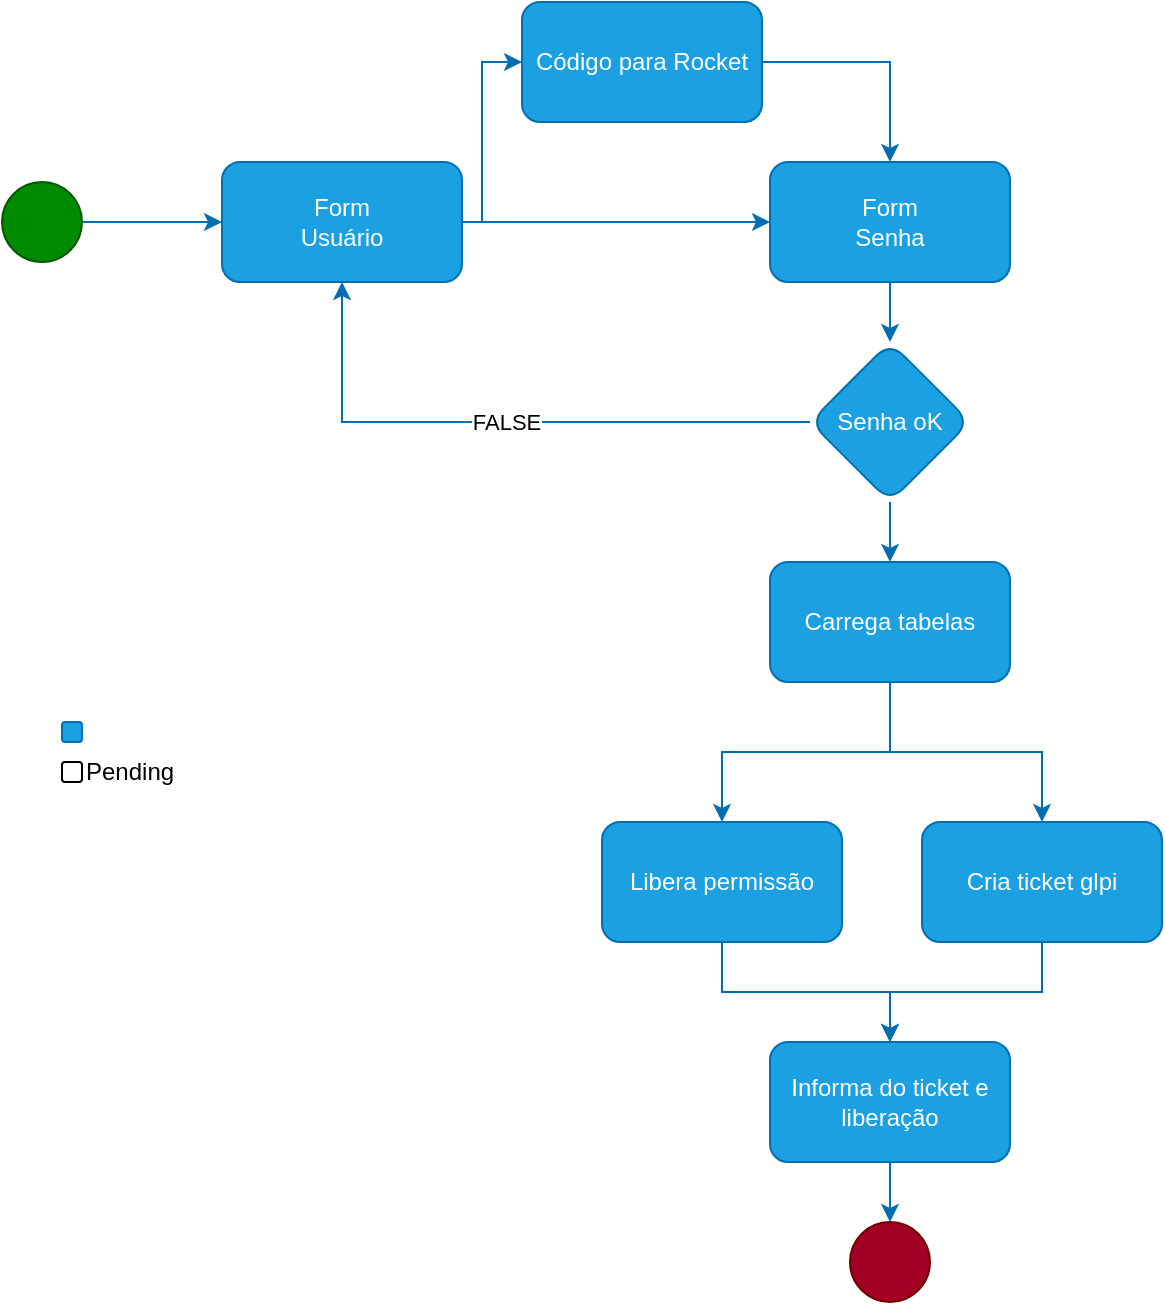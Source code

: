 <mxfile>
    <diagram id="CQ-E3pTUVAAmznHMhiSK" name="Page-1">
        <mxGraphModel dx="1645" dy="624" grid="1" gridSize="10" guides="1" tooltips="1" connect="1" arrows="1" fold="1" page="1" pageScale="1" pageWidth="827" pageHeight="1169" background="none" math="0" shadow="0">
            <root>
                <mxCell id="0"/>
                <mxCell id="1" parent="0"/>
                <mxCell id="MpxOjJPeVTy1EKCFRsP5-7" value="" style="edgeStyle=orthogonalEdgeStyle;rounded=0;orthogonalLoop=1;jettySize=auto;html=1;entryX=0;entryY=0.5;entryDx=0;entryDy=0;fillColor=#1ba1e2;strokeColor=#006EAF;" parent="1" source="MpxOjJPeVTy1EKCFRsP5-1" target="MpxOjJPeVTy1EKCFRsP5-4" edge="1">
                    <mxGeometry relative="1" as="geometry">
                        <mxPoint x="280" y="210" as="targetPoint"/>
                    </mxGeometry>
                </mxCell>
                <mxCell id="MpxOjJPeVTy1EKCFRsP5-9" value="" style="edgeStyle=orthogonalEdgeStyle;rounded=0;orthogonalLoop=1;jettySize=auto;html=1;entryX=0;entryY=0.5;entryDx=0;entryDy=0;fillColor=#1ba1e2;strokeColor=#006EAF;" parent="1" source="MpxOjJPeVTy1EKCFRsP5-1" target="MpxOjJPeVTy1EKCFRsP5-2" edge="1">
                    <mxGeometry relative="1" as="geometry">
                        <mxPoint x="140" y="100" as="targetPoint"/>
                        <Array as="points">
                            <mxPoint x="210" y="210"/>
                            <mxPoint x="210" y="130"/>
                        </Array>
                    </mxGeometry>
                </mxCell>
                <mxCell id="MpxOjJPeVTy1EKCFRsP5-1" value="&lt;div&gt;Form &lt;br&gt;&lt;/div&gt;&lt;div&gt;Usuário&lt;br&gt;&lt;/div&gt;" style="rounded=1;whiteSpace=wrap;html=1;fillColor=#1ba1e2;strokeColor=#006EAF;fontColor=#ffffff;" parent="1" vertex="1">
                    <mxGeometry x="80" y="180" width="120" height="60" as="geometry"/>
                </mxCell>
                <mxCell id="MpxOjJPeVTy1EKCFRsP5-5" value="" style="edgeStyle=orthogonalEdgeStyle;rounded=0;orthogonalLoop=1;jettySize=auto;html=1;fillColor=#1ba1e2;strokeColor=#006EAF;" parent="1" source="MpxOjJPeVTy1EKCFRsP5-2" target="MpxOjJPeVTy1EKCFRsP5-4" edge="1">
                    <mxGeometry relative="1" as="geometry"/>
                </mxCell>
                <mxCell id="MpxOjJPeVTy1EKCFRsP5-2" value="Código para Rocket" style="rounded=1;whiteSpace=wrap;html=1;fillColor=#1ba1e2;strokeColor=#006EAF;fontColor=#ffffff;" parent="1" vertex="1">
                    <mxGeometry x="230" y="100" width="120" height="60" as="geometry"/>
                </mxCell>
                <mxCell id="MpxOjJPeVTy1EKCFRsP5-11" value="" style="edgeStyle=orthogonalEdgeStyle;rounded=0;orthogonalLoop=1;jettySize=auto;html=1;fillColor=#1ba1e2;strokeColor=#006EAF;" parent="1" source="MpxOjJPeVTy1EKCFRsP5-4" target="MpxOjJPeVTy1EKCFRsP5-10" edge="1">
                    <mxGeometry relative="1" as="geometry"/>
                </mxCell>
                <mxCell id="MpxOjJPeVTy1EKCFRsP5-4" value="&lt;div&gt;Form&lt;/div&gt;&lt;div&gt;Senha&lt;br&gt;&lt;/div&gt;" style="rounded=1;whiteSpace=wrap;html=1;fillColor=#1ba1e2;strokeColor=#006EAF;fontColor=#ffffff;" parent="1" vertex="1">
                    <mxGeometry x="354" y="180" width="120" height="60" as="geometry"/>
                </mxCell>
                <mxCell id="MpxOjJPeVTy1EKCFRsP5-13" value="FALSE" style="edgeStyle=orthogonalEdgeStyle;rounded=0;orthogonalLoop=1;jettySize=auto;html=1;entryX=0.5;entryY=1;entryDx=0;entryDy=0;fillColor=#1ba1e2;strokeColor=#006EAF;" parent="1" source="MpxOjJPeVTy1EKCFRsP5-10" target="MpxOjJPeVTy1EKCFRsP5-1" edge="1">
                    <mxGeometry relative="1" as="geometry">
                        <mxPoint x="314" y="310" as="targetPoint"/>
                    </mxGeometry>
                </mxCell>
                <mxCell id="MpxOjJPeVTy1EKCFRsP5-15" value="" style="edgeStyle=orthogonalEdgeStyle;rounded=0;orthogonalLoop=1;jettySize=auto;html=1;fillColor=#1ba1e2;strokeColor=#006EAF;" parent="1" source="MpxOjJPeVTy1EKCFRsP5-10" target="MpxOjJPeVTy1EKCFRsP5-14" edge="1">
                    <mxGeometry relative="1" as="geometry"/>
                </mxCell>
                <mxCell id="MpxOjJPeVTy1EKCFRsP5-10" value="Senha oK" style="rhombus;whiteSpace=wrap;html=1;rounded=1;fillColor=#1ba1e2;strokeColor=#006EAF;fontColor=#ffffff;" parent="1" vertex="1">
                    <mxGeometry x="374" y="270" width="80" height="80" as="geometry"/>
                </mxCell>
                <mxCell id="MpxOjJPeVTy1EKCFRsP5-17" value="" style="edgeStyle=orthogonalEdgeStyle;rounded=0;orthogonalLoop=1;jettySize=auto;html=1;fillColor=#1ba1e2;strokeColor=#006EAF;" parent="1" source="MpxOjJPeVTy1EKCFRsP5-14" target="MpxOjJPeVTy1EKCFRsP5-16" edge="1">
                    <mxGeometry relative="1" as="geometry"/>
                </mxCell>
                <mxCell id="MpxOjJPeVTy1EKCFRsP5-14" value="Carrega tabelas" style="rounded=1;whiteSpace=wrap;html=1;fillColor=#1ba1e2;strokeColor=#006EAF;fontColor=#ffffff;" parent="1" vertex="1">
                    <mxGeometry x="354" y="380" width="120" height="60" as="geometry"/>
                </mxCell>
                <mxCell id="MpxOjJPeVTy1EKCFRsP5-21" value="" style="edgeStyle=orthogonalEdgeStyle;rounded=0;orthogonalLoop=1;jettySize=auto;html=1;fillColor=#1ba1e2;strokeColor=#006EAF;" parent="1" source="MpxOjJPeVTy1EKCFRsP5-16" target="MpxOjJPeVTy1EKCFRsP5-20" edge="1">
                    <mxGeometry relative="1" as="geometry"/>
                </mxCell>
                <mxCell id="MpxOjJPeVTy1EKCFRsP5-16" value="Libera permissão" style="whiteSpace=wrap;html=1;rounded=1;fillColor=#1ba1e2;strokeColor=#006EAF;fontColor=#ffffff;" parent="1" vertex="1">
                    <mxGeometry x="270" y="510" width="120" height="60" as="geometry"/>
                </mxCell>
                <mxCell id="MpxOjJPeVTy1EKCFRsP5-22" value="" style="edgeStyle=orthogonalEdgeStyle;rounded=0;orthogonalLoop=1;jettySize=auto;html=1;fillColor=#1ba1e2;strokeColor=#006EAF;" parent="1" source="MpxOjJPeVTy1EKCFRsP5-18" target="MpxOjJPeVTy1EKCFRsP5-20" edge="1">
                    <mxGeometry relative="1" as="geometry"/>
                </mxCell>
                <mxCell id="MpxOjJPeVTy1EKCFRsP5-18" value="Cria ticket glpi" style="whiteSpace=wrap;html=1;rounded=1;fillColor=#1ba1e2;strokeColor=#006EAF;fontColor=#ffffff;" parent="1" vertex="1">
                    <mxGeometry x="430" y="510" width="120" height="60" as="geometry"/>
                </mxCell>
                <mxCell id="MpxOjJPeVTy1EKCFRsP5-19" value="" style="edgeStyle=orthogonalEdgeStyle;rounded=0;orthogonalLoop=1;jettySize=auto;html=1;entryX=0.5;entryY=0;entryDx=0;entryDy=0;exitX=0.5;exitY=1;exitDx=0;exitDy=0;fillColor=#1ba1e2;strokeColor=#006EAF;" parent="1" source="MpxOjJPeVTy1EKCFRsP5-14" target="MpxOjJPeVTy1EKCFRsP5-18" edge="1">
                    <mxGeometry relative="1" as="geometry">
                        <mxPoint x="424" y="450" as="sourcePoint"/>
                        <mxPoint x="340" y="520" as="targetPoint"/>
                    </mxGeometry>
                </mxCell>
                <mxCell id="T-FEMNvMZECPwDIgLNaZ-2" value="" style="edgeStyle=orthogonalEdgeStyle;rounded=0;orthogonalLoop=1;jettySize=auto;html=1;fillColor=#1ba1e2;strokeColor=#006EAF;" parent="1" source="MpxOjJPeVTy1EKCFRsP5-20" target="T-FEMNvMZECPwDIgLNaZ-1" edge="1">
                    <mxGeometry relative="1" as="geometry"/>
                </mxCell>
                <mxCell id="MpxOjJPeVTy1EKCFRsP5-20" value="Informa do ticket e liberação" style="whiteSpace=wrap;html=1;rounded=1;fillColor=#1ba1e2;strokeColor=#006EAF;fontColor=#ffffff;" parent="1" vertex="1">
                    <mxGeometry x="354" y="620" width="120" height="60" as="geometry"/>
                </mxCell>
                <mxCell id="MpxOjJPeVTy1EKCFRsP5-24" value="" style="edgeStyle=orthogonalEdgeStyle;rounded=0;orthogonalLoop=1;jettySize=auto;html=1;fillColor=#1ba1e2;strokeColor=#006EAF;" parent="1" source="MpxOjJPeVTy1EKCFRsP5-23" target="MpxOjJPeVTy1EKCFRsP5-1" edge="1">
                    <mxGeometry relative="1" as="geometry"/>
                </mxCell>
                <mxCell id="MpxOjJPeVTy1EKCFRsP5-23" value="" style="ellipse;whiteSpace=wrap;html=1;aspect=fixed;fillColor=#008a00;strokeColor=#005700;fontColor=#ffffff;" parent="1" vertex="1">
                    <mxGeometry x="-30" y="190" width="40" height="40" as="geometry"/>
                </mxCell>
                <mxCell id="T-FEMNvMZECPwDIgLNaZ-1" value="" style="ellipse;whiteSpace=wrap;html=1;aspect=fixed;fillColor=#a20025;strokeColor=#6F0000;fontColor=#ffffff;" parent="1" vertex="1">
                    <mxGeometry x="394" y="710" width="40" height="40" as="geometry"/>
                </mxCell>
                <mxCell id="HwpK9y0VnRjU-FKLsbLJ-1" value="Completed" style="rounded=1;whiteSpace=wrap;html=1;fillColor=#1ba1e2;strokeColor=#006EAF;labelPosition=right;verticalLabelPosition=middle;align=left;verticalAlign=middle;fontColor=#ffffff;" parent="1" vertex="1">
                    <mxGeometry y="460" width="10" height="10" as="geometry"/>
                </mxCell>
                <mxCell id="HwpK9y0VnRjU-FKLsbLJ-2" value="Pending" style="rounded=1;whiteSpace=wrap;html=1;labelPosition=right;verticalLabelPosition=middle;align=left;verticalAlign=middle;" parent="1" vertex="1">
                    <mxGeometry y="480" width="10" height="10" as="geometry"/>
                </mxCell>
            </root>
        </mxGraphModel>
    </diagram>
</mxfile>